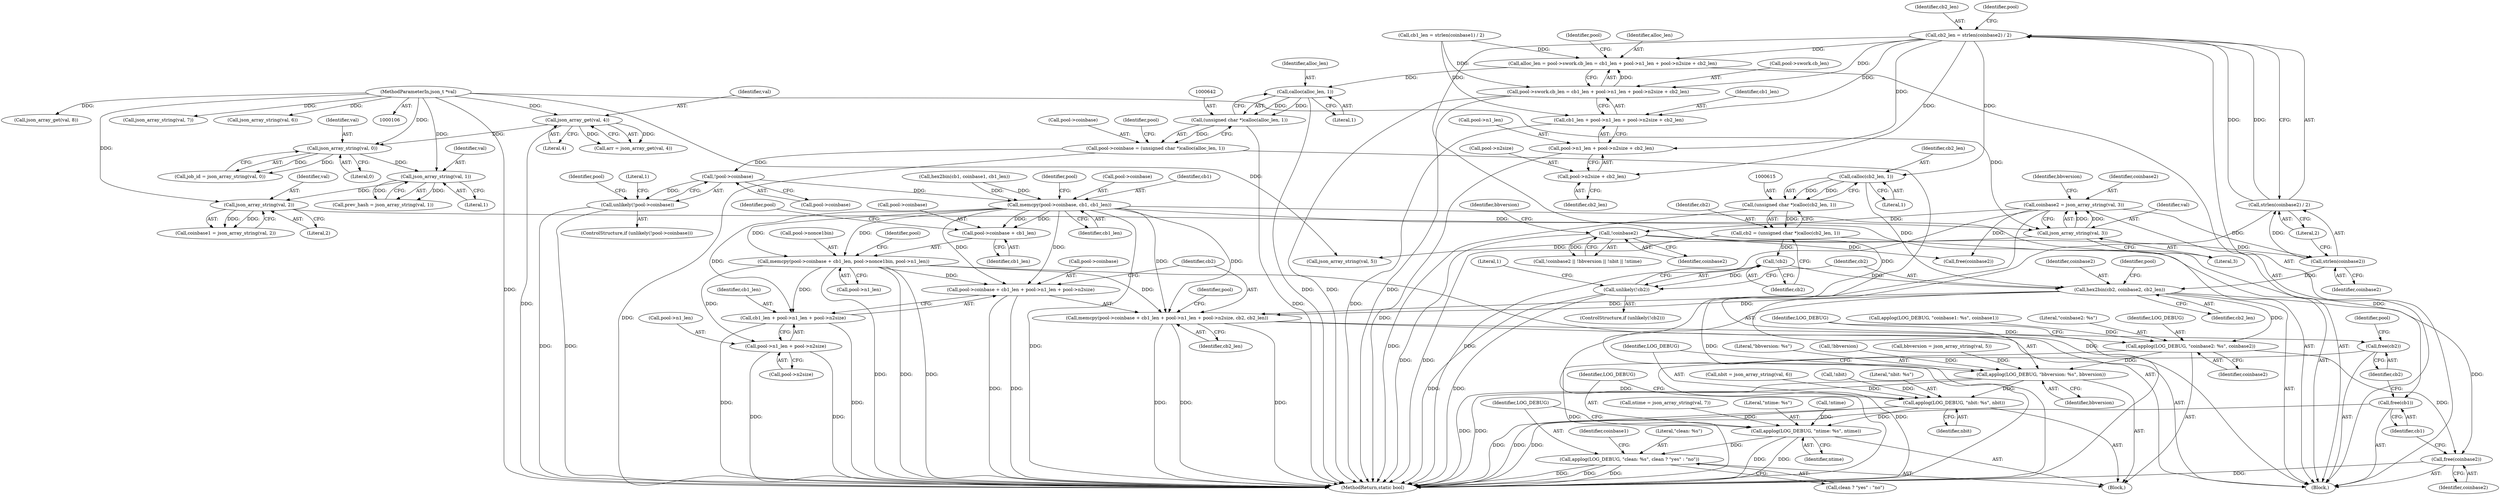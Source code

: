 digraph "0_sgminer_910c36089940e81fb85c65b8e63dcd2fac71470c@API" {
"1000295" [label="(Call,cb2_len = strlen(coinbase2) / 2)"];
"1000297" [label="(Call,strlen(coinbase2) / 2)"];
"1000298" [label="(Call,strlen(coinbase2))"];
"1000163" [label="(Call,coinbase2 = json_array_string(val, 3))"];
"1000165" [label="(Call,json_array_string(val, 3))"];
"1000160" [label="(Call,json_array_string(val, 2))"];
"1000155" [label="(Call,json_array_string(val, 1))"];
"1000150" [label="(Call,json_array_string(val, 0))"];
"1000133" [label="(Call,json_array_get(val, 4))"];
"1000108" [label="(MethodParameterIn,json_t *val)"];
"1000200" [label="(Call,!coinbase2)"];
"1000329" [label="(Call,alloc_len = pool->swork.cb_len = cb1_len + pool->n1_len + pool->n2size + cb2_len)"];
"1000643" [label="(Call,calloc(alloc_len, 1))"];
"1000641" [label="(Call,(unsigned char *)calloc(alloc_len, 1))"];
"1000637" [label="(Call,pool->coinbase = (unsigned char *)calloc(alloc_len, 1))"];
"1000648" [label="(Call,!pool->coinbase)"];
"1000647" [label="(Call,unlikely(!pool->coinbase))"];
"1000655" [label="(Call,memcpy(pool->coinbase, cb1, cb1_len))"];
"1000661" [label="(Call,memcpy(pool->coinbase + cb1_len, pool->nonce1bin, pool->n1_len))"];
"1000673" [label="(Call,memcpy(pool->coinbase + cb1_len + pool->n1_len + pool->n2size, cb2, cb2_len))"];
"1000738" [label="(Call,free(cb2))"];
"1000674" [label="(Call,pool->coinbase + cb1_len + pool->n1_len + pool->n2size)"];
"1000678" [label="(Call,cb1_len + pool->n1_len + pool->n2size)"];
"1000680" [label="(Call,pool->n1_len + pool->n2size)"];
"1000662" [label="(Call,pool->coinbase + cb1_len)"];
"1000736" [label="(Call,free(cb1))"];
"1000331" [label="(Call,pool->swork.cb_len = cb1_len + pool->n1_len + pool->n2size + cb2_len)"];
"1000337" [label="(Call,cb1_len + pool->n1_len + pool->n2size + cb2_len)"];
"1000339" [label="(Call,pool->n1_len + pool->n2size + cb2_len)"];
"1000343" [label="(Call,pool->n2size + cb2_len)"];
"1000616" [label="(Call,calloc(cb2_len, 1))"];
"1000614" [label="(Call,(unsigned char *)calloc(cb2_len, 1))"];
"1000612" [label="(Call,cb2 = (unsigned char *)calloc(cb2_len, 1))"];
"1000621" [label="(Call,!cb2)"];
"1000620" [label="(Call,unlikely(!cb2))"];
"1000626" [label="(Call,hex2bin(cb2, coinbase2, cb2_len))"];
"1000709" [label="(Call,applog(LOG_DEBUG, \"coinbase2: %s\", coinbase2))"];
"1000713" [label="(Call,applog(LOG_DEBUG, \"bbversion: %s\", bbversion))"];
"1000717" [label="(Call,applog(LOG_DEBUG, \"nbit: %s\", nbit))"];
"1000721" [label="(Call,applog(LOG_DEBUG, \"ntime: %s\", ntime))"];
"1000725" [label="(Call,applog(LOG_DEBUG, \"clean: %s\", clean ? \"yes\" : \"no\"))"];
"1000734" [label="(Call,free(coinbase2))"];
"1000637" [label="(Call,pool->coinbase = (unsigned char *)calloc(alloc_len, 1))"];
"1000661" [label="(Call,memcpy(pool->coinbase + cb1_len, pool->nonce1bin, pool->n1_len))"];
"1000739" [label="(Identifier,cb2)"];
"1000148" [label="(Call,job_id = json_array_string(val, 0))"];
"1000668" [label="(Identifier,pool)"];
"1000673" [label="(Call,memcpy(pool->coinbase + cb1_len + pool->n1_len + pool->n2size, cb2, cb2_len))"];
"1000664" [label="(Identifier,pool)"];
"1000155" [label="(Call,json_array_string(val, 1))"];
"1000169" [label="(Identifier,bbversion)"];
"1000714" [label="(Identifier,LOG_DEBUG)"];
"1000656" [label="(Call,pool->coinbase)"];
"1000667" [label="(Call,pool->nonce1bin)"];
"1000736" [label="(Call,free(cb1))"];
"1000108" [label="(MethodParameterIn,json_t *val)"];
"1000679" [label="(Identifier,cb1_len)"];
"1000152" [label="(Literal,0)"];
"1000663" [label="(Call,pool->coinbase)"];
"1000687" [label="(Identifier,cb2)"];
"1000628" [label="(Identifier,coinbase2)"];
"1000161" [label="(Identifier,val)"];
"1000186" [label="(Call,json_array_get(val, 8))"];
"1000646" [label="(ControlStructure,if (unlikely(!pool->coinbase)))"];
"1000131" [label="(Call,arr = json_array_get(val, 4))"];
"1000705" [label="(Call,applog(LOG_DEBUG, \"coinbase1: %s\", coinbase1))"];
"1000295" [label="(Call,cb2_len = strlen(coinbase2) / 2)"];
"1000204" [label="(Identifier,bbversion)"];
"1000614" [label="(Call,(unsigned char *)calloc(cb2_len, 1))"];
"1000329" [label="(Call,alloc_len = pool->swork.cb_len = cb1_len + pool->n1_len + pool->n2size + cb2_len)"];
"1000621" [label="(Call,!cb2)"];
"1000718" [label="(Identifier,LOG_DEBUG)"];
"1000350" [label="(Identifier,pool)"];
"1000632" [label="(Identifier,pool)"];
"1000613" [label="(Identifier,cb2)"];
"1000167" [label="(Literal,3)"];
"1000157" [label="(Literal,1)"];
"1000660" [label="(Identifier,cb1_len)"];
"1000300" [label="(Literal,2)"];
"1000723" [label="(Literal,\"ntime: %s\")"];
"1000733" [label="(Identifier,coinbase1)"];
"1000624" [label="(Literal,1)"];
"1000676" [label="(Identifier,pool)"];
"1000735" [label="(Identifier,coinbase2)"];
"1000647" [label="(Call,unlikely(!pool->coinbase))"];
"1000618" [label="(Literal,1)"];
"1000617" [label="(Identifier,cb2_len)"];
"1000203" [label="(Call,!bbversion)"];
"1000296" [label="(Identifier,cb2_len)"];
"1000657" [label="(Identifier,pool)"];
"1000681" [label="(Call,pool->n1_len)"];
"1000717" [label="(Call,applog(LOG_DEBUG, \"nbit: %s\", nbit))"];
"1000612" [label="(Call,cb2 = (unsigned char *)calloc(cb2_len, 1))"];
"1000711" [label="(Literal,\"coinbase2: %s\")"];
"1000737" [label="(Identifier,cb1)"];
"1000225" [label="(Call,free(coinbase2))"];
"1000622" [label="(Identifier,cb2)"];
"1000655" [label="(Call,memcpy(pool->coinbase, cb1, cb1_len))"];
"1000162" [label="(Literal,2)"];
"1000200" [label="(Call,!coinbase2)"];
"1000680" [label="(Call,pool->n1_len + pool->n2size)"];
"1000299" [label="(Identifier,coinbase2)"];
"1000641" [label="(Call,(unsigned char *)calloc(alloc_len, 1))"];
"1000337" [label="(Call,cb1_len + pool->n1_len + pool->n2size + cb2_len)"];
"1000153" [label="(Call,prev_hash = json_array_string(val, 1))"];
"1000629" [label="(Identifier,cb2_len)"];
"1000150" [label="(Call,json_array_string(val, 0))"];
"1000160" [label="(Call,json_array_string(val, 2))"];
"1000164" [label="(Identifier,coinbase2)"];
"1000619" [label="(ControlStructure,if (unlikely(!cb2)))"];
"1000165" [label="(Call,json_array_string(val, 3))"];
"1000696" [label="(Block,)"];
"1000199" [label="(Call,!coinbase2 || !bbversion || !nbit || !ntime)"];
"1000692" [label="(Identifier,pool)"];
"1000649" [label="(Call,pool->coinbase)"];
"1000662" [label="(Call,pool->coinbase + cb1_len)"];
"1000710" [label="(Identifier,LOG_DEBUG)"];
"1000659" [label="(Identifier,cb1)"];
"1000709" [label="(Call,applog(LOG_DEBUG, \"coinbase2: %s\", coinbase2))"];
"1000688" [label="(Identifier,cb2_len)"];
"1000675" [label="(Call,pool->coinbase)"];
"1000339" [label="(Call,pool->n1_len + pool->n2size + cb2_len)"];
"1000344" [label="(Call,pool->n2size)"];
"1000168" [label="(Call,bbversion = json_array_string(val, 5))"];
"1000670" [label="(Call,pool->n1_len)"];
"1000616" [label="(Call,calloc(cb2_len, 1))"];
"1000678" [label="(Call,cb1_len + pool->n1_len + pool->n2size)"];
"1000738" [label="(Call,free(cb2))"];
"1000721" [label="(Call,applog(LOG_DEBUG, \"ntime: %s\", ntime))"];
"1000666" [label="(Identifier,cb1_len)"];
"1000330" [label="(Identifier,alloc_len)"];
"1000298" [label="(Call,strlen(coinbase2))"];
"1000170" [label="(Call,json_array_string(val, 5))"];
"1000206" [label="(Call,!nbit)"];
"1000727" [label="(Literal,\"clean: %s\")"];
"1000180" [label="(Call,json_array_string(val, 7))"];
"1000620" [label="(Call,unlikely(!cb2))"];
"1000712" [label="(Identifier,coinbase2)"];
"1000719" [label="(Literal,\"nbit: %s\")"];
"1000674" [label="(Call,pool->coinbase + cb1_len + pool->n1_len + pool->n2size)"];
"1000173" [label="(Call,nbit = json_array_string(val, 6))"];
"1000716" [label="(Identifier,bbversion)"];
"1000343" [label="(Call,pool->n2size + cb2_len)"];
"1000715" [label="(Literal,\"bbversion: %s\")"];
"1000338" [label="(Identifier,cb1_len)"];
"1000653" [label="(Literal,1)"];
"1000158" [label="(Call,coinbase1 = json_array_string(val, 2))"];
"1000645" [label="(Literal,1)"];
"1000347" [label="(Identifier,cb2_len)"];
"1000297" [label="(Call,strlen(coinbase2) / 2)"];
"1000728" [label="(Call,clean ? \"yes\" : \"no\")"];
"1000331" [label="(Call,pool->swork.cb_len = cb1_len + pool->n1_len + pool->n2size + cb2_len)"];
"1000135" [label="(Literal,4)"];
"1000201" [label="(Identifier,coinbase2)"];
"1000713" [label="(Call,applog(LOG_DEBUG, \"bbversion: %s\", bbversion))"];
"1000650" [label="(Identifier,pool)"];
"1000175" [label="(Call,json_array_string(val, 6))"];
"1000340" [label="(Call,pool->n1_len)"];
"1000208" [label="(Call,!ntime)"];
"1000163" [label="(Call,coinbase2 = json_array_string(val, 3))"];
"1000638" [label="(Call,pool->coinbase)"];
"1000109" [label="(Block,)"];
"1000166" [label="(Identifier,val)"];
"1000627" [label="(Identifier,cb2)"];
"1000178" [label="(Call,ntime = json_array_string(val, 7))"];
"1000720" [label="(Identifier,nbit)"];
"1000684" [label="(Call,pool->n2size)"];
"1000151" [label="(Identifier,val)"];
"1000734" [label="(Call,free(coinbase2))"];
"1000289" [label="(Call,cb1_len = strlen(coinbase1) / 2)"];
"1000608" [label="(Call,hex2bin(cb1, coinbase1, cb1_len))"];
"1000725" [label="(Call,applog(LOG_DEBUG, \"clean: %s\", clean ? \"yes\" : \"no\"))"];
"1000724" [label="(Identifier,ntime)"];
"1000643" [label="(Call,calloc(alloc_len, 1))"];
"1000648" [label="(Call,!pool->coinbase)"];
"1000644" [label="(Identifier,alloc_len)"];
"1000332" [label="(Call,pool->swork.cb_len)"];
"1000156" [label="(Identifier,val)"];
"1000304" [label="(Identifier,pool)"];
"1000133" [label="(Call,json_array_get(val, 4))"];
"1000759" [label="(MethodReturn,static bool)"];
"1000742" [label="(Identifier,pool)"];
"1000726" [label="(Identifier,LOG_DEBUG)"];
"1000626" [label="(Call,hex2bin(cb2, coinbase2, cb2_len))"];
"1000722" [label="(Identifier,LOG_DEBUG)"];
"1000134" [label="(Identifier,val)"];
"1000295" -> "1000109"  [label="AST: "];
"1000295" -> "1000297"  [label="CFG: "];
"1000296" -> "1000295"  [label="AST: "];
"1000297" -> "1000295"  [label="AST: "];
"1000304" -> "1000295"  [label="CFG: "];
"1000295" -> "1000759"  [label="DDG: "];
"1000297" -> "1000295"  [label="DDG: "];
"1000297" -> "1000295"  [label="DDG: "];
"1000295" -> "1000329"  [label="DDG: "];
"1000295" -> "1000331"  [label="DDG: "];
"1000295" -> "1000337"  [label="DDG: "];
"1000295" -> "1000339"  [label="DDG: "];
"1000295" -> "1000343"  [label="DDG: "];
"1000295" -> "1000616"  [label="DDG: "];
"1000297" -> "1000300"  [label="CFG: "];
"1000298" -> "1000297"  [label="AST: "];
"1000300" -> "1000297"  [label="AST: "];
"1000297" -> "1000759"  [label="DDG: "];
"1000298" -> "1000297"  [label="DDG: "];
"1000298" -> "1000299"  [label="CFG: "];
"1000299" -> "1000298"  [label="AST: "];
"1000300" -> "1000298"  [label="CFG: "];
"1000163" -> "1000298"  [label="DDG: "];
"1000200" -> "1000298"  [label="DDG: "];
"1000298" -> "1000626"  [label="DDG: "];
"1000163" -> "1000109"  [label="AST: "];
"1000163" -> "1000165"  [label="CFG: "];
"1000164" -> "1000163"  [label="AST: "];
"1000165" -> "1000163"  [label="AST: "];
"1000169" -> "1000163"  [label="CFG: "];
"1000163" -> "1000759"  [label="DDG: "];
"1000163" -> "1000759"  [label="DDG: "];
"1000165" -> "1000163"  [label="DDG: "];
"1000165" -> "1000163"  [label="DDG: "];
"1000163" -> "1000200"  [label="DDG: "];
"1000163" -> "1000225"  [label="DDG: "];
"1000165" -> "1000167"  [label="CFG: "];
"1000166" -> "1000165"  [label="AST: "];
"1000167" -> "1000165"  [label="AST: "];
"1000160" -> "1000165"  [label="DDG: "];
"1000108" -> "1000165"  [label="DDG: "];
"1000165" -> "1000170"  [label="DDG: "];
"1000160" -> "1000158"  [label="AST: "];
"1000160" -> "1000162"  [label="CFG: "];
"1000161" -> "1000160"  [label="AST: "];
"1000162" -> "1000160"  [label="AST: "];
"1000158" -> "1000160"  [label="CFG: "];
"1000160" -> "1000158"  [label="DDG: "];
"1000160" -> "1000158"  [label="DDG: "];
"1000155" -> "1000160"  [label="DDG: "];
"1000108" -> "1000160"  [label="DDG: "];
"1000155" -> "1000153"  [label="AST: "];
"1000155" -> "1000157"  [label="CFG: "];
"1000156" -> "1000155"  [label="AST: "];
"1000157" -> "1000155"  [label="AST: "];
"1000153" -> "1000155"  [label="CFG: "];
"1000155" -> "1000153"  [label="DDG: "];
"1000155" -> "1000153"  [label="DDG: "];
"1000150" -> "1000155"  [label="DDG: "];
"1000108" -> "1000155"  [label="DDG: "];
"1000150" -> "1000148"  [label="AST: "];
"1000150" -> "1000152"  [label="CFG: "];
"1000151" -> "1000150"  [label="AST: "];
"1000152" -> "1000150"  [label="AST: "];
"1000148" -> "1000150"  [label="CFG: "];
"1000150" -> "1000148"  [label="DDG: "];
"1000150" -> "1000148"  [label="DDG: "];
"1000133" -> "1000150"  [label="DDG: "];
"1000108" -> "1000150"  [label="DDG: "];
"1000133" -> "1000131"  [label="AST: "];
"1000133" -> "1000135"  [label="CFG: "];
"1000134" -> "1000133"  [label="AST: "];
"1000135" -> "1000133"  [label="AST: "];
"1000131" -> "1000133"  [label="CFG: "];
"1000133" -> "1000759"  [label="DDG: "];
"1000133" -> "1000131"  [label="DDG: "];
"1000133" -> "1000131"  [label="DDG: "];
"1000108" -> "1000133"  [label="DDG: "];
"1000108" -> "1000106"  [label="AST: "];
"1000108" -> "1000759"  [label="DDG: "];
"1000108" -> "1000170"  [label="DDG: "];
"1000108" -> "1000175"  [label="DDG: "];
"1000108" -> "1000180"  [label="DDG: "];
"1000108" -> "1000186"  [label="DDG: "];
"1000200" -> "1000199"  [label="AST: "];
"1000200" -> "1000201"  [label="CFG: "];
"1000201" -> "1000200"  [label="AST: "];
"1000204" -> "1000200"  [label="CFG: "];
"1000199" -> "1000200"  [label="CFG: "];
"1000200" -> "1000759"  [label="DDG: "];
"1000200" -> "1000199"  [label="DDG: "];
"1000200" -> "1000225"  [label="DDG: "];
"1000329" -> "1000109"  [label="AST: "];
"1000329" -> "1000331"  [label="CFG: "];
"1000330" -> "1000329"  [label="AST: "];
"1000331" -> "1000329"  [label="AST: "];
"1000350" -> "1000329"  [label="CFG: "];
"1000331" -> "1000329"  [label="DDG: "];
"1000289" -> "1000329"  [label="DDG: "];
"1000329" -> "1000643"  [label="DDG: "];
"1000643" -> "1000641"  [label="AST: "];
"1000643" -> "1000645"  [label="CFG: "];
"1000644" -> "1000643"  [label="AST: "];
"1000645" -> "1000643"  [label="AST: "];
"1000641" -> "1000643"  [label="CFG: "];
"1000643" -> "1000759"  [label="DDG: "];
"1000643" -> "1000641"  [label="DDG: "];
"1000643" -> "1000641"  [label="DDG: "];
"1000641" -> "1000637"  [label="AST: "];
"1000642" -> "1000641"  [label="AST: "];
"1000637" -> "1000641"  [label="CFG: "];
"1000641" -> "1000759"  [label="DDG: "];
"1000641" -> "1000637"  [label="DDG: "];
"1000637" -> "1000109"  [label="AST: "];
"1000638" -> "1000637"  [label="AST: "];
"1000650" -> "1000637"  [label="CFG: "];
"1000637" -> "1000759"  [label="DDG: "];
"1000637" -> "1000648"  [label="DDG: "];
"1000648" -> "1000647"  [label="AST: "];
"1000648" -> "1000649"  [label="CFG: "];
"1000649" -> "1000648"  [label="AST: "];
"1000647" -> "1000648"  [label="CFG: "];
"1000648" -> "1000647"  [label="DDG: "];
"1000648" -> "1000655"  [label="DDG: "];
"1000647" -> "1000646"  [label="AST: "];
"1000653" -> "1000647"  [label="CFG: "];
"1000657" -> "1000647"  [label="CFG: "];
"1000647" -> "1000759"  [label="DDG: "];
"1000647" -> "1000759"  [label="DDG: "];
"1000655" -> "1000109"  [label="AST: "];
"1000655" -> "1000660"  [label="CFG: "];
"1000656" -> "1000655"  [label="AST: "];
"1000659" -> "1000655"  [label="AST: "];
"1000660" -> "1000655"  [label="AST: "];
"1000664" -> "1000655"  [label="CFG: "];
"1000655" -> "1000759"  [label="DDG: "];
"1000608" -> "1000655"  [label="DDG: "];
"1000608" -> "1000655"  [label="DDG: "];
"1000655" -> "1000661"  [label="DDG: "];
"1000655" -> "1000661"  [label="DDG: "];
"1000655" -> "1000662"  [label="DDG: "];
"1000655" -> "1000662"  [label="DDG: "];
"1000655" -> "1000673"  [label="DDG: "];
"1000655" -> "1000673"  [label="DDG: "];
"1000655" -> "1000674"  [label="DDG: "];
"1000655" -> "1000674"  [label="DDG: "];
"1000655" -> "1000678"  [label="DDG: "];
"1000655" -> "1000736"  [label="DDG: "];
"1000661" -> "1000109"  [label="AST: "];
"1000661" -> "1000670"  [label="CFG: "];
"1000662" -> "1000661"  [label="AST: "];
"1000667" -> "1000661"  [label="AST: "];
"1000670" -> "1000661"  [label="AST: "];
"1000676" -> "1000661"  [label="CFG: "];
"1000661" -> "1000759"  [label="DDG: "];
"1000661" -> "1000759"  [label="DDG: "];
"1000661" -> "1000759"  [label="DDG: "];
"1000661" -> "1000673"  [label="DDG: "];
"1000661" -> "1000674"  [label="DDG: "];
"1000661" -> "1000678"  [label="DDG: "];
"1000661" -> "1000680"  [label="DDG: "];
"1000673" -> "1000109"  [label="AST: "];
"1000673" -> "1000688"  [label="CFG: "];
"1000674" -> "1000673"  [label="AST: "];
"1000687" -> "1000673"  [label="AST: "];
"1000688" -> "1000673"  [label="AST: "];
"1000692" -> "1000673"  [label="CFG: "];
"1000673" -> "1000759"  [label="DDG: "];
"1000673" -> "1000759"  [label="DDG: "];
"1000673" -> "1000759"  [label="DDG: "];
"1000626" -> "1000673"  [label="DDG: "];
"1000626" -> "1000673"  [label="DDG: "];
"1000673" -> "1000738"  [label="DDG: "];
"1000738" -> "1000109"  [label="AST: "];
"1000738" -> "1000739"  [label="CFG: "];
"1000739" -> "1000738"  [label="AST: "];
"1000742" -> "1000738"  [label="CFG: "];
"1000738" -> "1000759"  [label="DDG: "];
"1000674" -> "1000678"  [label="CFG: "];
"1000675" -> "1000674"  [label="AST: "];
"1000678" -> "1000674"  [label="AST: "];
"1000687" -> "1000674"  [label="CFG: "];
"1000674" -> "1000759"  [label="DDG: "];
"1000674" -> "1000759"  [label="DDG: "];
"1000678" -> "1000680"  [label="CFG: "];
"1000679" -> "1000678"  [label="AST: "];
"1000680" -> "1000678"  [label="AST: "];
"1000678" -> "1000759"  [label="DDG: "];
"1000678" -> "1000759"  [label="DDG: "];
"1000680" -> "1000684"  [label="CFG: "];
"1000681" -> "1000680"  [label="AST: "];
"1000684" -> "1000680"  [label="AST: "];
"1000680" -> "1000759"  [label="DDG: "];
"1000680" -> "1000759"  [label="DDG: "];
"1000662" -> "1000666"  [label="CFG: "];
"1000663" -> "1000662"  [label="AST: "];
"1000666" -> "1000662"  [label="AST: "];
"1000668" -> "1000662"  [label="CFG: "];
"1000736" -> "1000109"  [label="AST: "];
"1000736" -> "1000737"  [label="CFG: "];
"1000737" -> "1000736"  [label="AST: "];
"1000739" -> "1000736"  [label="CFG: "];
"1000736" -> "1000759"  [label="DDG: "];
"1000331" -> "1000337"  [label="CFG: "];
"1000332" -> "1000331"  [label="AST: "];
"1000337" -> "1000331"  [label="AST: "];
"1000331" -> "1000759"  [label="DDG: "];
"1000331" -> "1000759"  [label="DDG: "];
"1000289" -> "1000331"  [label="DDG: "];
"1000337" -> "1000339"  [label="CFG: "];
"1000338" -> "1000337"  [label="AST: "];
"1000339" -> "1000337"  [label="AST: "];
"1000337" -> "1000759"  [label="DDG: "];
"1000289" -> "1000337"  [label="DDG: "];
"1000339" -> "1000343"  [label="CFG: "];
"1000340" -> "1000339"  [label="AST: "];
"1000343" -> "1000339"  [label="AST: "];
"1000339" -> "1000759"  [label="DDG: "];
"1000343" -> "1000347"  [label="CFG: "];
"1000344" -> "1000343"  [label="AST: "];
"1000347" -> "1000343"  [label="AST: "];
"1000616" -> "1000614"  [label="AST: "];
"1000616" -> "1000618"  [label="CFG: "];
"1000617" -> "1000616"  [label="AST: "];
"1000618" -> "1000616"  [label="AST: "];
"1000614" -> "1000616"  [label="CFG: "];
"1000616" -> "1000614"  [label="DDG: "];
"1000616" -> "1000614"  [label="DDG: "];
"1000616" -> "1000626"  [label="DDG: "];
"1000614" -> "1000612"  [label="AST: "];
"1000615" -> "1000614"  [label="AST: "];
"1000612" -> "1000614"  [label="CFG: "];
"1000614" -> "1000759"  [label="DDG: "];
"1000614" -> "1000612"  [label="DDG: "];
"1000612" -> "1000109"  [label="AST: "];
"1000613" -> "1000612"  [label="AST: "];
"1000622" -> "1000612"  [label="CFG: "];
"1000612" -> "1000759"  [label="DDG: "];
"1000612" -> "1000621"  [label="DDG: "];
"1000621" -> "1000620"  [label="AST: "];
"1000621" -> "1000622"  [label="CFG: "];
"1000622" -> "1000621"  [label="AST: "];
"1000620" -> "1000621"  [label="CFG: "];
"1000621" -> "1000620"  [label="DDG: "];
"1000621" -> "1000626"  [label="DDG: "];
"1000620" -> "1000619"  [label="AST: "];
"1000624" -> "1000620"  [label="CFG: "];
"1000627" -> "1000620"  [label="CFG: "];
"1000620" -> "1000759"  [label="DDG: "];
"1000620" -> "1000759"  [label="DDG: "];
"1000626" -> "1000109"  [label="AST: "];
"1000626" -> "1000629"  [label="CFG: "];
"1000627" -> "1000626"  [label="AST: "];
"1000628" -> "1000626"  [label="AST: "];
"1000629" -> "1000626"  [label="AST: "];
"1000632" -> "1000626"  [label="CFG: "];
"1000626" -> "1000759"  [label="DDG: "];
"1000626" -> "1000709"  [label="DDG: "];
"1000626" -> "1000734"  [label="DDG: "];
"1000709" -> "1000696"  [label="AST: "];
"1000709" -> "1000712"  [label="CFG: "];
"1000710" -> "1000709"  [label="AST: "];
"1000711" -> "1000709"  [label="AST: "];
"1000712" -> "1000709"  [label="AST: "];
"1000714" -> "1000709"  [label="CFG: "];
"1000709" -> "1000759"  [label="DDG: "];
"1000705" -> "1000709"  [label="DDG: "];
"1000709" -> "1000713"  [label="DDG: "];
"1000709" -> "1000734"  [label="DDG: "];
"1000713" -> "1000696"  [label="AST: "];
"1000713" -> "1000716"  [label="CFG: "];
"1000714" -> "1000713"  [label="AST: "];
"1000715" -> "1000713"  [label="AST: "];
"1000716" -> "1000713"  [label="AST: "];
"1000718" -> "1000713"  [label="CFG: "];
"1000713" -> "1000759"  [label="DDG: "];
"1000713" -> "1000759"  [label="DDG: "];
"1000168" -> "1000713"  [label="DDG: "];
"1000203" -> "1000713"  [label="DDG: "];
"1000713" -> "1000717"  [label="DDG: "];
"1000717" -> "1000696"  [label="AST: "];
"1000717" -> "1000720"  [label="CFG: "];
"1000718" -> "1000717"  [label="AST: "];
"1000719" -> "1000717"  [label="AST: "];
"1000720" -> "1000717"  [label="AST: "];
"1000722" -> "1000717"  [label="CFG: "];
"1000717" -> "1000759"  [label="DDG: "];
"1000717" -> "1000759"  [label="DDG: "];
"1000206" -> "1000717"  [label="DDG: "];
"1000173" -> "1000717"  [label="DDG: "];
"1000717" -> "1000721"  [label="DDG: "];
"1000721" -> "1000696"  [label="AST: "];
"1000721" -> "1000724"  [label="CFG: "];
"1000722" -> "1000721"  [label="AST: "];
"1000723" -> "1000721"  [label="AST: "];
"1000724" -> "1000721"  [label="AST: "];
"1000726" -> "1000721"  [label="CFG: "];
"1000721" -> "1000759"  [label="DDG: "];
"1000721" -> "1000759"  [label="DDG: "];
"1000208" -> "1000721"  [label="DDG: "];
"1000178" -> "1000721"  [label="DDG: "];
"1000721" -> "1000725"  [label="DDG: "];
"1000725" -> "1000696"  [label="AST: "];
"1000725" -> "1000728"  [label="CFG: "];
"1000726" -> "1000725"  [label="AST: "];
"1000727" -> "1000725"  [label="AST: "];
"1000728" -> "1000725"  [label="AST: "];
"1000733" -> "1000725"  [label="CFG: "];
"1000725" -> "1000759"  [label="DDG: "];
"1000725" -> "1000759"  [label="DDG: "];
"1000725" -> "1000759"  [label="DDG: "];
"1000734" -> "1000109"  [label="AST: "];
"1000734" -> "1000735"  [label="CFG: "];
"1000735" -> "1000734"  [label="AST: "];
"1000737" -> "1000734"  [label="CFG: "];
"1000734" -> "1000759"  [label="DDG: "];
}
